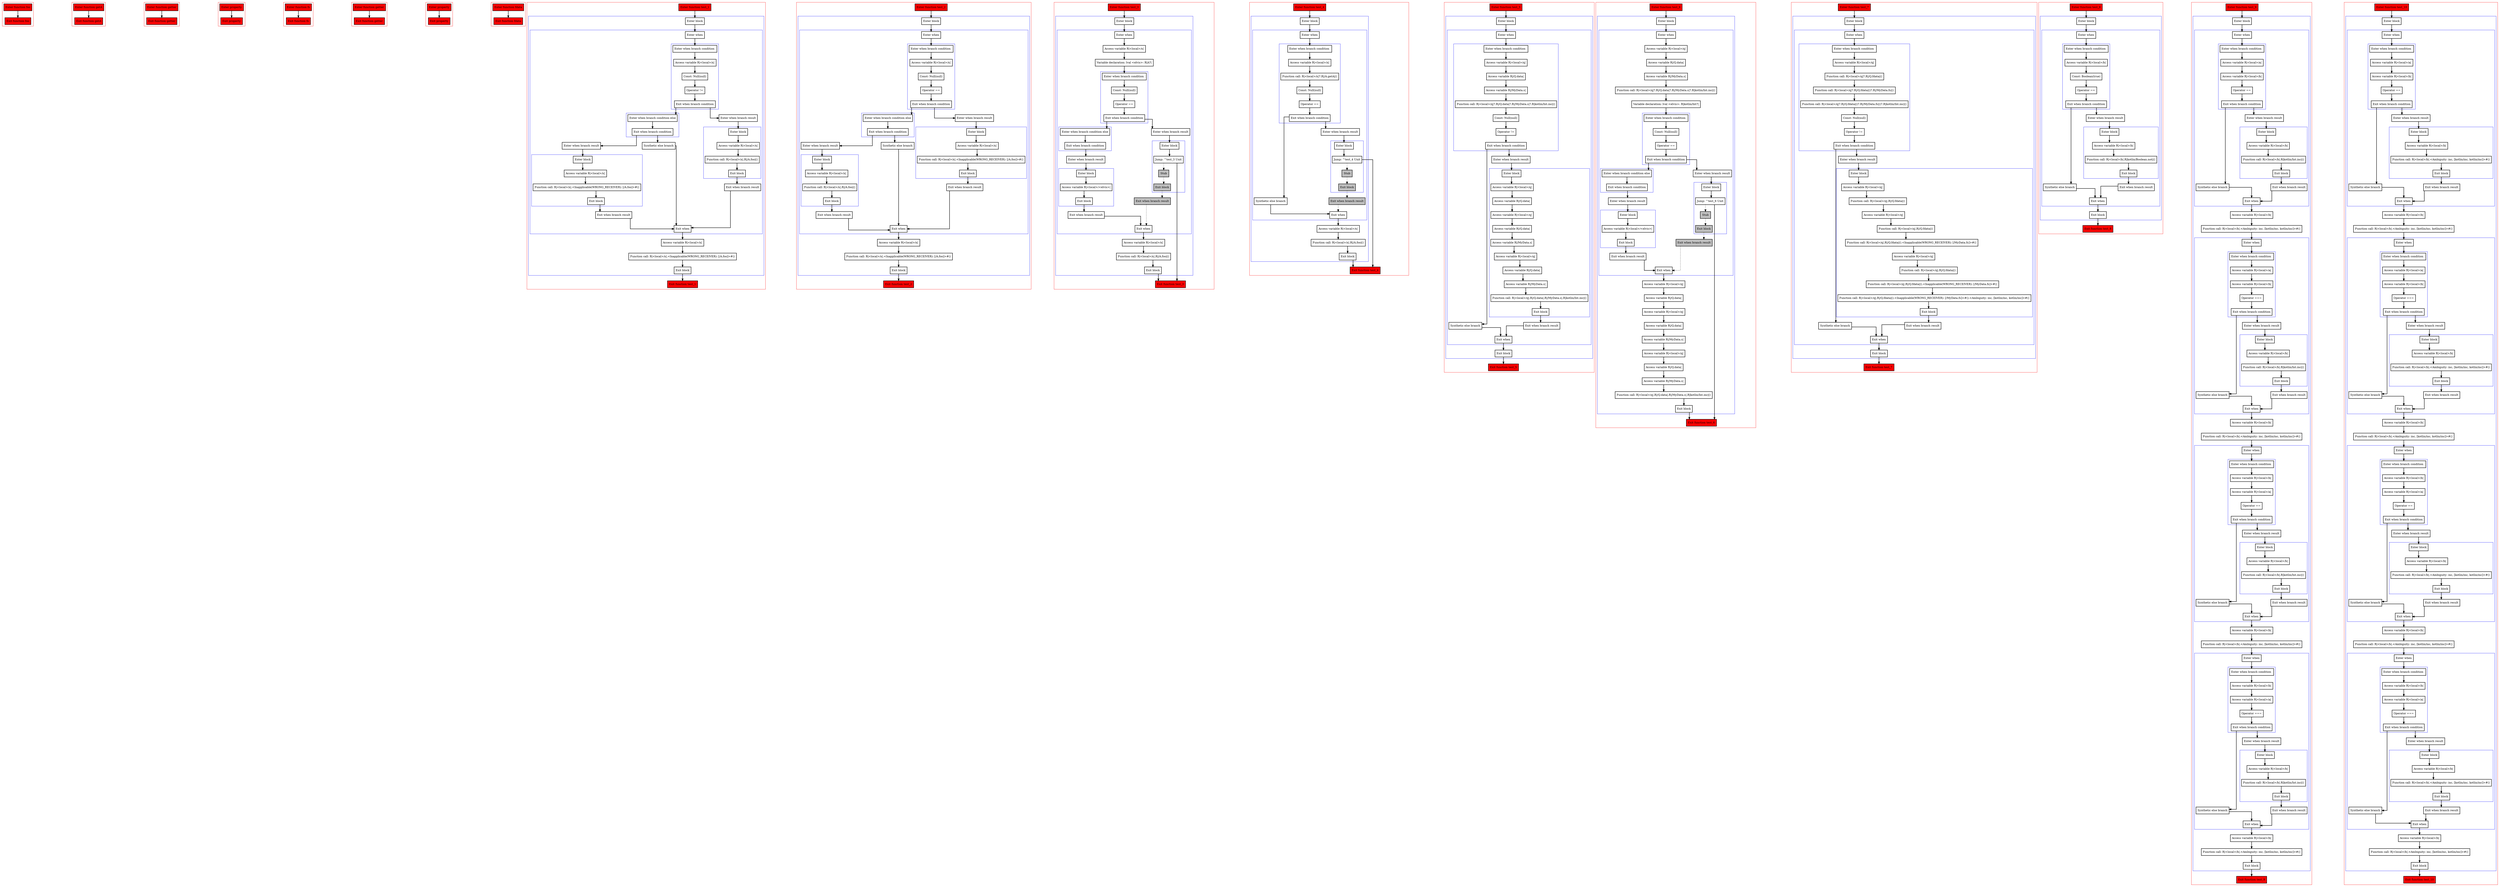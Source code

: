 digraph nullability_kt {
  graph [splines=ortho nodesep=3]
  node [shape=box penwidth=2]
  edge [penwidth=2]

  subgraph cluster_0 {
    color=red
    0 [label="Enter function foo" style="filled" fillcolor=red];
    1 [label="Exit function foo" style="filled" fillcolor=red];
  }

  0 -> {1};

  subgraph cluster_1 {
    color=red
    2 [label="Enter function getA" style="filled" fillcolor=red];
    3 [label="Exit function getA" style="filled" fillcolor=red];
  }

  2 -> {3};

  subgraph cluster_2 {
    color=red
    4 [label="Enter function getter" style="filled" fillcolor=red];
    5 [label="Exit function getter" style="filled" fillcolor=red];
  }

  4 -> {5};

  subgraph cluster_3 {
    color=red
    6 [label="Enter property" style="filled" fillcolor=red];
    7 [label="Exit property" style="filled" fillcolor=red];
  }

  6 -> {7};

  subgraph cluster_4 {
    color=red
    8 [label="Enter function fs" style="filled" fillcolor=red];
    9 [label="Exit function fs" style="filled" fillcolor=red];
  }

  8 -> {9};

  subgraph cluster_5 {
    color=red
    10 [label="Enter function getter" style="filled" fillcolor=red];
    11 [label="Exit function getter" style="filled" fillcolor=red];
  }

  10 -> {11};

  subgraph cluster_6 {
    color=red
    12 [label="Enter property" style="filled" fillcolor=red];
    13 [label="Exit property" style="filled" fillcolor=red];
  }

  12 -> {13};

  subgraph cluster_7 {
    color=red
    14 [label="Enter function fdata" style="filled" fillcolor=red];
    15 [label="Exit function fdata" style="filled" fillcolor=red];
  }

  14 -> {15};

  subgraph cluster_8 {
    color=red
    16 [label="Enter function test_1" style="filled" fillcolor=red];
    subgraph cluster_9 {
      color=blue
      17 [label="Enter block"];
      subgraph cluster_10 {
        color=blue
        18 [label="Enter when"];
        subgraph cluster_11 {
          color=blue
          19 [label="Enter when branch condition "];
          20 [label="Access variable R|<local>/x|"];
          21 [label="Const: Null(null)"];
          22 [label="Operator !="];
          23 [label="Exit when branch condition"];
        }
        subgraph cluster_12 {
          color=blue
          24 [label="Enter when branch condition else"];
          25 [label="Exit when branch condition"];
        }
        26 [label="Synthetic else branch"];
        27 [label="Enter when branch result"];
        subgraph cluster_13 {
          color=blue
          28 [label="Enter block"];
          29 [label="Access variable R|<local>/x|"];
          30 [label="Function call: R|<local>/x|.<Inapplicable(WRONG_RECEIVER): [/A.foo]>#()"];
          31 [label="Exit block"];
        }
        32 [label="Exit when branch result"];
        33 [label="Enter when branch result"];
        subgraph cluster_14 {
          color=blue
          34 [label="Enter block"];
          35 [label="Access variable R|<local>/x|"];
          36 [label="Function call: R|<local>/x|.R|/A.foo|()"];
          37 [label="Exit block"];
        }
        38 [label="Exit when branch result"];
        39 [label="Exit when"];
      }
      40 [label="Access variable R|<local>/x|"];
      41 [label="Function call: R|<local>/x|.<Inapplicable(WRONG_RECEIVER): [/A.foo]>#()"];
      42 [label="Exit block"];
    }
    43 [label="Exit function test_1" style="filled" fillcolor=red];
  }

  16 -> {17};
  17 -> {18};
  18 -> {19};
  19 -> {20};
  20 -> {21};
  21 -> {22};
  22 -> {23};
  23 -> {33 24};
  24 -> {25};
  25 -> {27 26};
  26 -> {39};
  27 -> {28};
  28 -> {29};
  29 -> {30};
  30 -> {31};
  31 -> {32};
  32 -> {39};
  33 -> {34};
  34 -> {35};
  35 -> {36};
  36 -> {37};
  37 -> {38};
  38 -> {39};
  39 -> {40};
  40 -> {41};
  41 -> {42};
  42 -> {43};

  subgraph cluster_15 {
    color=red
    44 [label="Enter function test_2" style="filled" fillcolor=red];
    subgraph cluster_16 {
      color=blue
      45 [label="Enter block"];
      subgraph cluster_17 {
        color=blue
        46 [label="Enter when"];
        subgraph cluster_18 {
          color=blue
          47 [label="Enter when branch condition "];
          48 [label="Access variable R|<local>/x|"];
          49 [label="Const: Null(null)"];
          50 [label="Operator =="];
          51 [label="Exit when branch condition"];
        }
        subgraph cluster_19 {
          color=blue
          52 [label="Enter when branch condition else"];
          53 [label="Exit when branch condition"];
        }
        54 [label="Synthetic else branch"];
        55 [label="Enter when branch result"];
        subgraph cluster_20 {
          color=blue
          56 [label="Enter block"];
          57 [label="Access variable R|<local>/x|"];
          58 [label="Function call: R|<local>/x|.R|/A.foo|()"];
          59 [label="Exit block"];
        }
        60 [label="Exit when branch result"];
        61 [label="Enter when branch result"];
        subgraph cluster_21 {
          color=blue
          62 [label="Enter block"];
          63 [label="Access variable R|<local>/x|"];
          64 [label="Function call: R|<local>/x|.<Inapplicable(WRONG_RECEIVER): [/A.foo]>#()"];
          65 [label="Exit block"];
        }
        66 [label="Exit when branch result"];
        67 [label="Exit when"];
      }
      68 [label="Access variable R|<local>/x|"];
      69 [label="Function call: R|<local>/x|.<Inapplicable(WRONG_RECEIVER): [/A.foo]>#()"];
      70 [label="Exit block"];
    }
    71 [label="Exit function test_2" style="filled" fillcolor=red];
  }

  44 -> {45};
  45 -> {46};
  46 -> {47};
  47 -> {48};
  48 -> {49};
  49 -> {50};
  50 -> {51};
  51 -> {61 52};
  52 -> {53};
  53 -> {55 54};
  54 -> {67};
  55 -> {56};
  56 -> {57};
  57 -> {58};
  58 -> {59};
  59 -> {60};
  60 -> {67};
  61 -> {62};
  62 -> {63};
  63 -> {64};
  64 -> {65};
  65 -> {66};
  66 -> {67};
  67 -> {68};
  68 -> {69};
  69 -> {70};
  70 -> {71};

  subgraph cluster_22 {
    color=red
    72 [label="Enter function test_3" style="filled" fillcolor=red];
    subgraph cluster_23 {
      color=blue
      73 [label="Enter block"];
      subgraph cluster_24 {
        color=blue
        74 [label="Enter when"];
        75 [label="Access variable R|<local>/x|"];
        76 [label="Variable declaration: lval <elvis>: R|A?|"];
        subgraph cluster_25 {
          color=blue
          77 [label="Enter when branch condition "];
          78 [label="Const: Null(null)"];
          79 [label="Operator =="];
          80 [label="Exit when branch condition"];
        }
        subgraph cluster_26 {
          color=blue
          81 [label="Enter when branch condition else"];
          82 [label="Exit when branch condition"];
        }
        83 [label="Enter when branch result"];
        subgraph cluster_27 {
          color=blue
          84 [label="Enter block"];
          85 [label="Access variable R|<local>/<elvis>|"];
          86 [label="Exit block"];
        }
        87 [label="Exit when branch result"];
        88 [label="Enter when branch result"];
        subgraph cluster_28 {
          color=blue
          89 [label="Enter block"];
          90 [label="Jump: ^test_3 Unit"];
          91 [label="Stub" style="filled" fillcolor=gray];
          92 [label="Exit block" style="filled" fillcolor=gray];
        }
        93 [label="Exit when branch result" style="filled" fillcolor=gray];
        94 [label="Exit when"];
      }
      95 [label="Access variable R|<local>/x|"];
      96 [label="Function call: R|<local>/x|.R|/A.foo|()"];
      97 [label="Exit block"];
    }
    98 [label="Exit function test_3" style="filled" fillcolor=red];
  }

  72 -> {73};
  73 -> {74};
  74 -> {75};
  75 -> {76};
  76 -> {77};
  77 -> {78};
  78 -> {79};
  79 -> {80};
  80 -> {88 81};
  81 -> {82};
  82 -> {83};
  83 -> {84};
  84 -> {85};
  85 -> {86};
  86 -> {87};
  87 -> {94};
  88 -> {89};
  89 -> {90};
  90 -> {98};
  90 -> {91} [style=dotted];
  91 -> {92} [style=dotted];
  92 -> {93} [style=dotted];
  93 -> {94} [style=dotted];
  94 -> {95};
  95 -> {96};
  96 -> {97};
  97 -> {98};

  subgraph cluster_29 {
    color=red
    99 [label="Enter function test_4" style="filled" fillcolor=red];
    subgraph cluster_30 {
      color=blue
      100 [label="Enter block"];
      subgraph cluster_31 {
        color=blue
        101 [label="Enter when"];
        subgraph cluster_32 {
          color=blue
          102 [label="Enter when branch condition "];
          103 [label="Access variable R|<local>/x|"];
          104 [label="Function call: R|<local>/x|?.R|/A.getA|()"];
          105 [label="Const: Null(null)"];
          106 [label="Operator =="];
          107 [label="Exit when branch condition"];
        }
        108 [label="Synthetic else branch"];
        109 [label="Enter when branch result"];
        subgraph cluster_33 {
          color=blue
          110 [label="Enter block"];
          111 [label="Jump: ^test_4 Unit"];
          112 [label="Stub" style="filled" fillcolor=gray];
          113 [label="Exit block" style="filled" fillcolor=gray];
        }
        114 [label="Exit when branch result" style="filled" fillcolor=gray];
        115 [label="Exit when"];
      }
      116 [label="Access variable R|<local>/x|"];
      117 [label="Function call: R|<local>/x|.R|/A.foo|()"];
      118 [label="Exit block"];
    }
    119 [label="Exit function test_4" style="filled" fillcolor=red];
  }

  99 -> {100};
  100 -> {101};
  101 -> {102};
  102 -> {103};
  103 -> {104};
  104 -> {105};
  105 -> {106};
  106 -> {107};
  107 -> {109 108};
  108 -> {115};
  109 -> {110};
  110 -> {111};
  111 -> {119};
  111 -> {112} [style=dotted];
  112 -> {113} [style=dotted];
  113 -> {114} [style=dotted];
  114 -> {115} [style=dotted];
  115 -> {116};
  116 -> {117};
  117 -> {118};
  118 -> {119};

  subgraph cluster_34 {
    color=red
    120 [label="Enter function test_5" style="filled" fillcolor=red];
    subgraph cluster_35 {
      color=blue
      121 [label="Enter block"];
      subgraph cluster_36 {
        color=blue
        122 [label="Enter when"];
        subgraph cluster_37 {
          color=blue
          123 [label="Enter when branch condition "];
          124 [label="Access variable R|<local>/q|"];
          125 [label="Access variable R|/Q.data|"];
          126 [label="Access variable R|/MyData.s|"];
          127 [label="Function call: R|<local>/q|?.R|/Q.data|?.R|/MyData.s|?.R|kotlin/Int.inc|()"];
          128 [label="Const: Null(null)"];
          129 [label="Operator !="];
          130 [label="Exit when branch condition"];
        }
        131 [label="Synthetic else branch"];
        132 [label="Enter when branch result"];
        subgraph cluster_38 {
          color=blue
          133 [label="Enter block"];
          134 [label="Access variable R|<local>/q|"];
          135 [label="Access variable R|/Q.data|"];
          136 [label="Access variable R|<local>/q|"];
          137 [label="Access variable R|/Q.data|"];
          138 [label="Access variable R|/MyData.s|"];
          139 [label="Access variable R|<local>/q|"];
          140 [label="Access variable R|/Q.data|"];
          141 [label="Access variable R|/MyData.s|"];
          142 [label="Function call: R|<local>/q|.R|/Q.data|.R|/MyData.s|.R|kotlin/Int.inc|()"];
          143 [label="Exit block"];
        }
        144 [label="Exit when branch result"];
        145 [label="Exit when"];
      }
      146 [label="Exit block"];
    }
    147 [label="Exit function test_5" style="filled" fillcolor=red];
  }

  120 -> {121};
  121 -> {122};
  122 -> {123};
  123 -> {124};
  124 -> {125};
  125 -> {126};
  126 -> {127};
  127 -> {128};
  128 -> {129};
  129 -> {130};
  130 -> {132 131};
  131 -> {145};
  132 -> {133};
  133 -> {134};
  134 -> {135};
  135 -> {136};
  136 -> {137};
  137 -> {138};
  138 -> {139};
  139 -> {140};
  140 -> {141};
  141 -> {142};
  142 -> {143};
  143 -> {144};
  144 -> {145};
  145 -> {146};
  146 -> {147};

  subgraph cluster_39 {
    color=red
    148 [label="Enter function test_6" style="filled" fillcolor=red];
    subgraph cluster_40 {
      color=blue
      149 [label="Enter block"];
      subgraph cluster_41 {
        color=blue
        150 [label="Enter when"];
        151 [label="Access variable R|<local>/q|"];
        152 [label="Access variable R|/Q.data|"];
        153 [label="Access variable R|/MyData.s|"];
        154 [label="Function call: R|<local>/q|?.R|/Q.data|?.R|/MyData.s|?.R|kotlin/Int.inc|()"];
        155 [label="Variable declaration: lval <elvis>: R|kotlin/Int?|"];
        subgraph cluster_42 {
          color=blue
          156 [label="Enter when branch condition "];
          157 [label="Const: Null(null)"];
          158 [label="Operator =="];
          159 [label="Exit when branch condition"];
        }
        subgraph cluster_43 {
          color=blue
          160 [label="Enter when branch condition else"];
          161 [label="Exit when branch condition"];
        }
        162 [label="Enter when branch result"];
        subgraph cluster_44 {
          color=blue
          163 [label="Enter block"];
          164 [label="Access variable R|<local>/<elvis>|"];
          165 [label="Exit block"];
        }
        166 [label="Exit when branch result"];
        167 [label="Enter when branch result"];
        subgraph cluster_45 {
          color=blue
          168 [label="Enter block"];
          169 [label="Jump: ^test_6 Unit"];
          170 [label="Stub" style="filled" fillcolor=gray];
          171 [label="Exit block" style="filled" fillcolor=gray];
        }
        172 [label="Exit when branch result" style="filled" fillcolor=gray];
        173 [label="Exit when"];
      }
      174 [label="Access variable R|<local>/q|"];
      175 [label="Access variable R|/Q.data|"];
      176 [label="Access variable R|<local>/q|"];
      177 [label="Access variable R|/Q.data|"];
      178 [label="Access variable R|/MyData.s|"];
      179 [label="Access variable R|<local>/q|"];
      180 [label="Access variable R|/Q.data|"];
      181 [label="Access variable R|/MyData.s|"];
      182 [label="Function call: R|<local>/q|.R|/Q.data|.R|/MyData.s|.R|kotlin/Int.inc|()"];
      183 [label="Exit block"];
    }
    184 [label="Exit function test_6" style="filled" fillcolor=red];
  }

  148 -> {149};
  149 -> {150};
  150 -> {151};
  151 -> {152};
  152 -> {153};
  153 -> {154};
  154 -> {155};
  155 -> {156};
  156 -> {157};
  157 -> {158};
  158 -> {159};
  159 -> {167 160};
  160 -> {161};
  161 -> {162};
  162 -> {163};
  163 -> {164};
  164 -> {165};
  165 -> {166};
  166 -> {173};
  167 -> {168};
  168 -> {169};
  169 -> {184};
  169 -> {170} [style=dotted];
  170 -> {171} [style=dotted];
  171 -> {172} [style=dotted];
  172 -> {173} [style=dotted];
  173 -> {174};
  174 -> {175};
  175 -> {176};
  176 -> {177};
  177 -> {178};
  178 -> {179};
  179 -> {180};
  180 -> {181};
  181 -> {182};
  182 -> {183};
  183 -> {184};

  subgraph cluster_46 {
    color=red
    185 [label="Enter function test_7" style="filled" fillcolor=red];
    subgraph cluster_47 {
      color=blue
      186 [label="Enter block"];
      subgraph cluster_48 {
        color=blue
        187 [label="Enter when"];
        subgraph cluster_49 {
          color=blue
          188 [label="Enter when branch condition "];
          189 [label="Access variable R|<local>/q|"];
          190 [label="Function call: R|<local>/q|?.R|/Q.fdata|()"];
          191 [label="Function call: R|<local>/q|?.R|/Q.fdata|()?.R|/MyData.fs|()"];
          192 [label="Function call: R|<local>/q|?.R|/Q.fdata|()?.R|/MyData.fs|()?.R|kotlin/Int.inc|()"];
          193 [label="Const: Null(null)"];
          194 [label="Operator !="];
          195 [label="Exit when branch condition"];
        }
        196 [label="Synthetic else branch"];
        197 [label="Enter when branch result"];
        subgraph cluster_50 {
          color=blue
          198 [label="Enter block"];
          199 [label="Access variable R|<local>/q|"];
          200 [label="Function call: R|<local>/q|.R|/Q.fdata|()"];
          201 [label="Access variable R|<local>/q|"];
          202 [label="Function call: R|<local>/q|.R|/Q.fdata|()"];
          203 [label="Function call: R|<local>/q|.R|/Q.fdata|().<Inapplicable(WRONG_RECEIVER): [/MyData.fs]>#()"];
          204 [label="Access variable R|<local>/q|"];
          205 [label="Function call: R|<local>/q|.R|/Q.fdata|()"];
          206 [label="Function call: R|<local>/q|.R|/Q.fdata|().<Inapplicable(WRONG_RECEIVER): [/MyData.fs]>#()"];
          207 [label="Function call: R|<local>/q|.R|/Q.fdata|().<Inapplicable(WRONG_RECEIVER): [/MyData.fs]>#().<Ambiguity: inc, [kotlin/inc, kotlin/inc]>#()"];
          208 [label="Exit block"];
        }
        209 [label="Exit when branch result"];
        210 [label="Exit when"];
      }
      211 [label="Exit block"];
    }
    212 [label="Exit function test_7" style="filled" fillcolor=red];
  }

  185 -> {186};
  186 -> {187};
  187 -> {188};
  188 -> {189};
  189 -> {190};
  190 -> {191};
  191 -> {192};
  192 -> {193};
  193 -> {194};
  194 -> {195};
  195 -> {197 196};
  196 -> {210};
  197 -> {198};
  198 -> {199};
  199 -> {200};
  200 -> {201};
  201 -> {202};
  202 -> {203};
  203 -> {204};
  204 -> {205};
  205 -> {206};
  206 -> {207};
  207 -> {208};
  208 -> {209};
  209 -> {210};
  210 -> {211};
  211 -> {212};

  subgraph cluster_51 {
    color=red
    213 [label="Enter function test_8" style="filled" fillcolor=red];
    subgraph cluster_52 {
      color=blue
      214 [label="Enter block"];
      subgraph cluster_53 {
        color=blue
        215 [label="Enter when"];
        subgraph cluster_54 {
          color=blue
          216 [label="Enter when branch condition "];
          217 [label="Access variable R|<local>/b|"];
          218 [label="Const: Boolean(true)"];
          219 [label="Operator =="];
          220 [label="Exit when branch condition"];
        }
        221 [label="Synthetic else branch"];
        222 [label="Enter when branch result"];
        subgraph cluster_55 {
          color=blue
          223 [label="Enter block"];
          224 [label="Access variable R|<local>/b|"];
          225 [label="Function call: R|<local>/b|.R|kotlin/Boolean.not|()"];
          226 [label="Exit block"];
        }
        227 [label="Exit when branch result"];
        228 [label="Exit when"];
      }
      229 [label="Exit block"];
    }
    230 [label="Exit function test_8" style="filled" fillcolor=red];
  }

  213 -> {214};
  214 -> {215};
  215 -> {216};
  216 -> {217};
  217 -> {218};
  218 -> {219};
  219 -> {220};
  220 -> {222 221};
  221 -> {228};
  222 -> {223};
  223 -> {224};
  224 -> {225};
  225 -> {226};
  226 -> {227};
  227 -> {228};
  228 -> {229};
  229 -> {230};

  subgraph cluster_56 {
    color=red
    231 [label="Enter function test_9" style="filled" fillcolor=red];
    subgraph cluster_57 {
      color=blue
      232 [label="Enter block"];
      subgraph cluster_58 {
        color=blue
        233 [label="Enter when"];
        subgraph cluster_59 {
          color=blue
          234 [label="Enter when branch condition "];
          235 [label="Access variable R|<local>/a|"];
          236 [label="Access variable R|<local>/b|"];
          237 [label="Operator =="];
          238 [label="Exit when branch condition"];
        }
        239 [label="Synthetic else branch"];
        240 [label="Enter when branch result"];
        subgraph cluster_60 {
          color=blue
          241 [label="Enter block"];
          242 [label="Access variable R|<local>/b|"];
          243 [label="Function call: R|<local>/b|.R|kotlin/Int.inc|()"];
          244 [label="Exit block"];
        }
        245 [label="Exit when branch result"];
        246 [label="Exit when"];
      }
      247 [label="Access variable R|<local>/b|"];
      248 [label="Function call: R|<local>/b|.<Ambiguity: inc, [kotlin/inc, kotlin/inc]>#()"];
      subgraph cluster_61 {
        color=blue
        249 [label="Enter when"];
        subgraph cluster_62 {
          color=blue
          250 [label="Enter when branch condition "];
          251 [label="Access variable R|<local>/a|"];
          252 [label="Access variable R|<local>/b|"];
          253 [label="Operator ==="];
          254 [label="Exit when branch condition"];
        }
        255 [label="Synthetic else branch"];
        256 [label="Enter when branch result"];
        subgraph cluster_63 {
          color=blue
          257 [label="Enter block"];
          258 [label="Access variable R|<local>/b|"];
          259 [label="Function call: R|<local>/b|.R|kotlin/Int.inc|()"];
          260 [label="Exit block"];
        }
        261 [label="Exit when branch result"];
        262 [label="Exit when"];
      }
      263 [label="Access variable R|<local>/b|"];
      264 [label="Function call: R|<local>/b|.<Ambiguity: inc, [kotlin/inc, kotlin/inc]>#()"];
      subgraph cluster_64 {
        color=blue
        265 [label="Enter when"];
        subgraph cluster_65 {
          color=blue
          266 [label="Enter when branch condition "];
          267 [label="Access variable R|<local>/b|"];
          268 [label="Access variable R|<local>/a|"];
          269 [label="Operator =="];
          270 [label="Exit when branch condition"];
        }
        271 [label="Synthetic else branch"];
        272 [label="Enter when branch result"];
        subgraph cluster_66 {
          color=blue
          273 [label="Enter block"];
          274 [label="Access variable R|<local>/b|"];
          275 [label="Function call: R|<local>/b|.R|kotlin/Int.inc|()"];
          276 [label="Exit block"];
        }
        277 [label="Exit when branch result"];
        278 [label="Exit when"];
      }
      279 [label="Access variable R|<local>/b|"];
      280 [label="Function call: R|<local>/b|.<Ambiguity: inc, [kotlin/inc, kotlin/inc]>#()"];
      subgraph cluster_67 {
        color=blue
        281 [label="Enter when"];
        subgraph cluster_68 {
          color=blue
          282 [label="Enter when branch condition "];
          283 [label="Access variable R|<local>/b|"];
          284 [label="Access variable R|<local>/a|"];
          285 [label="Operator ==="];
          286 [label="Exit when branch condition"];
        }
        287 [label="Synthetic else branch"];
        288 [label="Enter when branch result"];
        subgraph cluster_69 {
          color=blue
          289 [label="Enter block"];
          290 [label="Access variable R|<local>/b|"];
          291 [label="Function call: R|<local>/b|.R|kotlin/Int.inc|()"];
          292 [label="Exit block"];
        }
        293 [label="Exit when branch result"];
        294 [label="Exit when"];
      }
      295 [label="Access variable R|<local>/b|"];
      296 [label="Function call: R|<local>/b|.<Ambiguity: inc, [kotlin/inc, kotlin/inc]>#()"];
      297 [label="Exit block"];
    }
    298 [label="Exit function test_9" style="filled" fillcolor=red];
  }

  231 -> {232};
  232 -> {233};
  233 -> {234};
  234 -> {235};
  235 -> {236};
  236 -> {237};
  237 -> {238};
  238 -> {240 239};
  239 -> {246};
  240 -> {241};
  241 -> {242};
  242 -> {243};
  243 -> {244};
  244 -> {245};
  245 -> {246};
  246 -> {247};
  247 -> {248};
  248 -> {249};
  249 -> {250};
  250 -> {251};
  251 -> {252};
  252 -> {253};
  253 -> {254};
  254 -> {256 255};
  255 -> {262};
  256 -> {257};
  257 -> {258};
  258 -> {259};
  259 -> {260};
  260 -> {261};
  261 -> {262};
  262 -> {263};
  263 -> {264};
  264 -> {265};
  265 -> {266};
  266 -> {267};
  267 -> {268};
  268 -> {269};
  269 -> {270};
  270 -> {272 271};
  271 -> {278};
  272 -> {273};
  273 -> {274};
  274 -> {275};
  275 -> {276};
  276 -> {277};
  277 -> {278};
  278 -> {279};
  279 -> {280};
  280 -> {281};
  281 -> {282};
  282 -> {283};
  283 -> {284};
  284 -> {285};
  285 -> {286};
  286 -> {288 287};
  287 -> {294};
  288 -> {289};
  289 -> {290};
  290 -> {291};
  291 -> {292};
  292 -> {293};
  293 -> {294};
  294 -> {295};
  295 -> {296};
  296 -> {297};
  297 -> {298};

  subgraph cluster_70 {
    color=red
    299 [label="Enter function test_10" style="filled" fillcolor=red];
    subgraph cluster_71 {
      color=blue
      300 [label="Enter block"];
      subgraph cluster_72 {
        color=blue
        301 [label="Enter when"];
        subgraph cluster_73 {
          color=blue
          302 [label="Enter when branch condition "];
          303 [label="Access variable R|<local>/a|"];
          304 [label="Access variable R|<local>/b|"];
          305 [label="Operator =="];
          306 [label="Exit when branch condition"];
        }
        307 [label="Synthetic else branch"];
        308 [label="Enter when branch result"];
        subgraph cluster_74 {
          color=blue
          309 [label="Enter block"];
          310 [label="Access variable R|<local>/b|"];
          311 [label="Function call: R|<local>/b|.<Ambiguity: inc, [kotlin/inc, kotlin/inc]>#()"];
          312 [label="Exit block"];
        }
        313 [label="Exit when branch result"];
        314 [label="Exit when"];
      }
      315 [label="Access variable R|<local>/b|"];
      316 [label="Function call: R|<local>/b|.<Ambiguity: inc, [kotlin/inc, kotlin/inc]>#()"];
      subgraph cluster_75 {
        color=blue
        317 [label="Enter when"];
        subgraph cluster_76 {
          color=blue
          318 [label="Enter when branch condition "];
          319 [label="Access variable R|<local>/a|"];
          320 [label="Access variable R|<local>/b|"];
          321 [label="Operator ==="];
          322 [label="Exit when branch condition"];
        }
        323 [label="Synthetic else branch"];
        324 [label="Enter when branch result"];
        subgraph cluster_77 {
          color=blue
          325 [label="Enter block"];
          326 [label="Access variable R|<local>/b|"];
          327 [label="Function call: R|<local>/b|.<Ambiguity: inc, [kotlin/inc, kotlin/inc]>#()"];
          328 [label="Exit block"];
        }
        329 [label="Exit when branch result"];
        330 [label="Exit when"];
      }
      331 [label="Access variable R|<local>/b|"];
      332 [label="Function call: R|<local>/b|.<Ambiguity: inc, [kotlin/inc, kotlin/inc]>#()"];
      subgraph cluster_78 {
        color=blue
        333 [label="Enter when"];
        subgraph cluster_79 {
          color=blue
          334 [label="Enter when branch condition "];
          335 [label="Access variable R|<local>/b|"];
          336 [label="Access variable R|<local>/a|"];
          337 [label="Operator =="];
          338 [label="Exit when branch condition"];
        }
        339 [label="Synthetic else branch"];
        340 [label="Enter when branch result"];
        subgraph cluster_80 {
          color=blue
          341 [label="Enter block"];
          342 [label="Access variable R|<local>/b|"];
          343 [label="Function call: R|<local>/b|.<Ambiguity: inc, [kotlin/inc, kotlin/inc]>#()"];
          344 [label="Exit block"];
        }
        345 [label="Exit when branch result"];
        346 [label="Exit when"];
      }
      347 [label="Access variable R|<local>/b|"];
      348 [label="Function call: R|<local>/b|.<Ambiguity: inc, [kotlin/inc, kotlin/inc]>#()"];
      subgraph cluster_81 {
        color=blue
        349 [label="Enter when"];
        subgraph cluster_82 {
          color=blue
          350 [label="Enter when branch condition "];
          351 [label="Access variable R|<local>/b|"];
          352 [label="Access variable R|<local>/a|"];
          353 [label="Operator ==="];
          354 [label="Exit when branch condition"];
        }
        355 [label="Synthetic else branch"];
        356 [label="Enter when branch result"];
        subgraph cluster_83 {
          color=blue
          357 [label="Enter block"];
          358 [label="Access variable R|<local>/b|"];
          359 [label="Function call: R|<local>/b|.<Ambiguity: inc, [kotlin/inc, kotlin/inc]>#()"];
          360 [label="Exit block"];
        }
        361 [label="Exit when branch result"];
        362 [label="Exit when"];
      }
      363 [label="Access variable R|<local>/b|"];
      364 [label="Function call: R|<local>/b|.<Ambiguity: inc, [kotlin/inc, kotlin/inc]>#()"];
      365 [label="Exit block"];
    }
    366 [label="Exit function test_10" style="filled" fillcolor=red];
  }

  299 -> {300};
  300 -> {301};
  301 -> {302};
  302 -> {303};
  303 -> {304};
  304 -> {305};
  305 -> {306};
  306 -> {308 307};
  307 -> {314};
  308 -> {309};
  309 -> {310};
  310 -> {311};
  311 -> {312};
  312 -> {313};
  313 -> {314};
  314 -> {315};
  315 -> {316};
  316 -> {317};
  317 -> {318};
  318 -> {319};
  319 -> {320};
  320 -> {321};
  321 -> {322};
  322 -> {324 323};
  323 -> {330};
  324 -> {325};
  325 -> {326};
  326 -> {327};
  327 -> {328};
  328 -> {329};
  329 -> {330};
  330 -> {331};
  331 -> {332};
  332 -> {333};
  333 -> {334};
  334 -> {335};
  335 -> {336};
  336 -> {337};
  337 -> {338};
  338 -> {340 339};
  339 -> {346};
  340 -> {341};
  341 -> {342};
  342 -> {343};
  343 -> {344};
  344 -> {345};
  345 -> {346};
  346 -> {347};
  347 -> {348};
  348 -> {349};
  349 -> {350};
  350 -> {351};
  351 -> {352};
  352 -> {353};
  353 -> {354};
  354 -> {356 355};
  355 -> {362};
  356 -> {357};
  357 -> {358};
  358 -> {359};
  359 -> {360};
  360 -> {361};
  361 -> {362};
  362 -> {363};
  363 -> {364};
  364 -> {365};
  365 -> {366};

}

